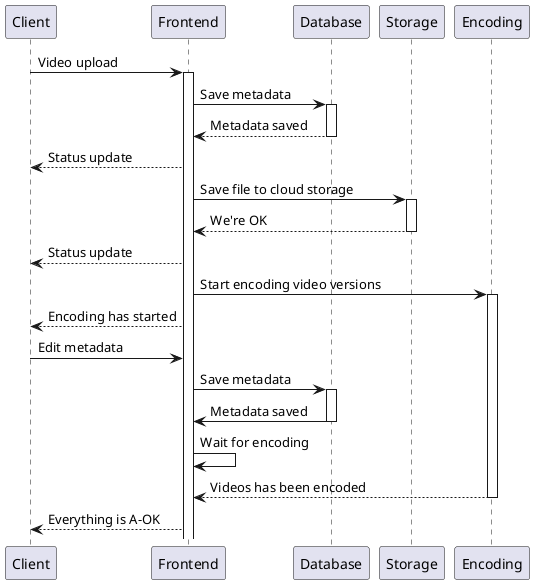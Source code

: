 @startuml
Client -> Frontend: Video upload
activate Frontend
Frontend -> Database: Save metadata
activate Database
Database --> Frontend: Metadata saved
deactivate Database
Frontend --> Client: Status update
Frontend -> Storage: Save file to cloud storage
activate Storage
Storage --> Frontend: We're OK
deactivate Storage
Frontend --> Client: Status update
Frontend -> Encoding: Start encoding video versions
activate Encoding
Frontend --> Client: Encoding has started
Client -> Frontend: Edit metadata
Frontend -> Database: Save metadata
activate Database
Database -> Frontend: Metadata saved
deactivate Database
Frontend -> Frontend: Wait for encoding
Encoding --> Frontend: Videos has been encoded
deactivate Encoding
Frontend --> Client: Everything is A-OK
@enduml